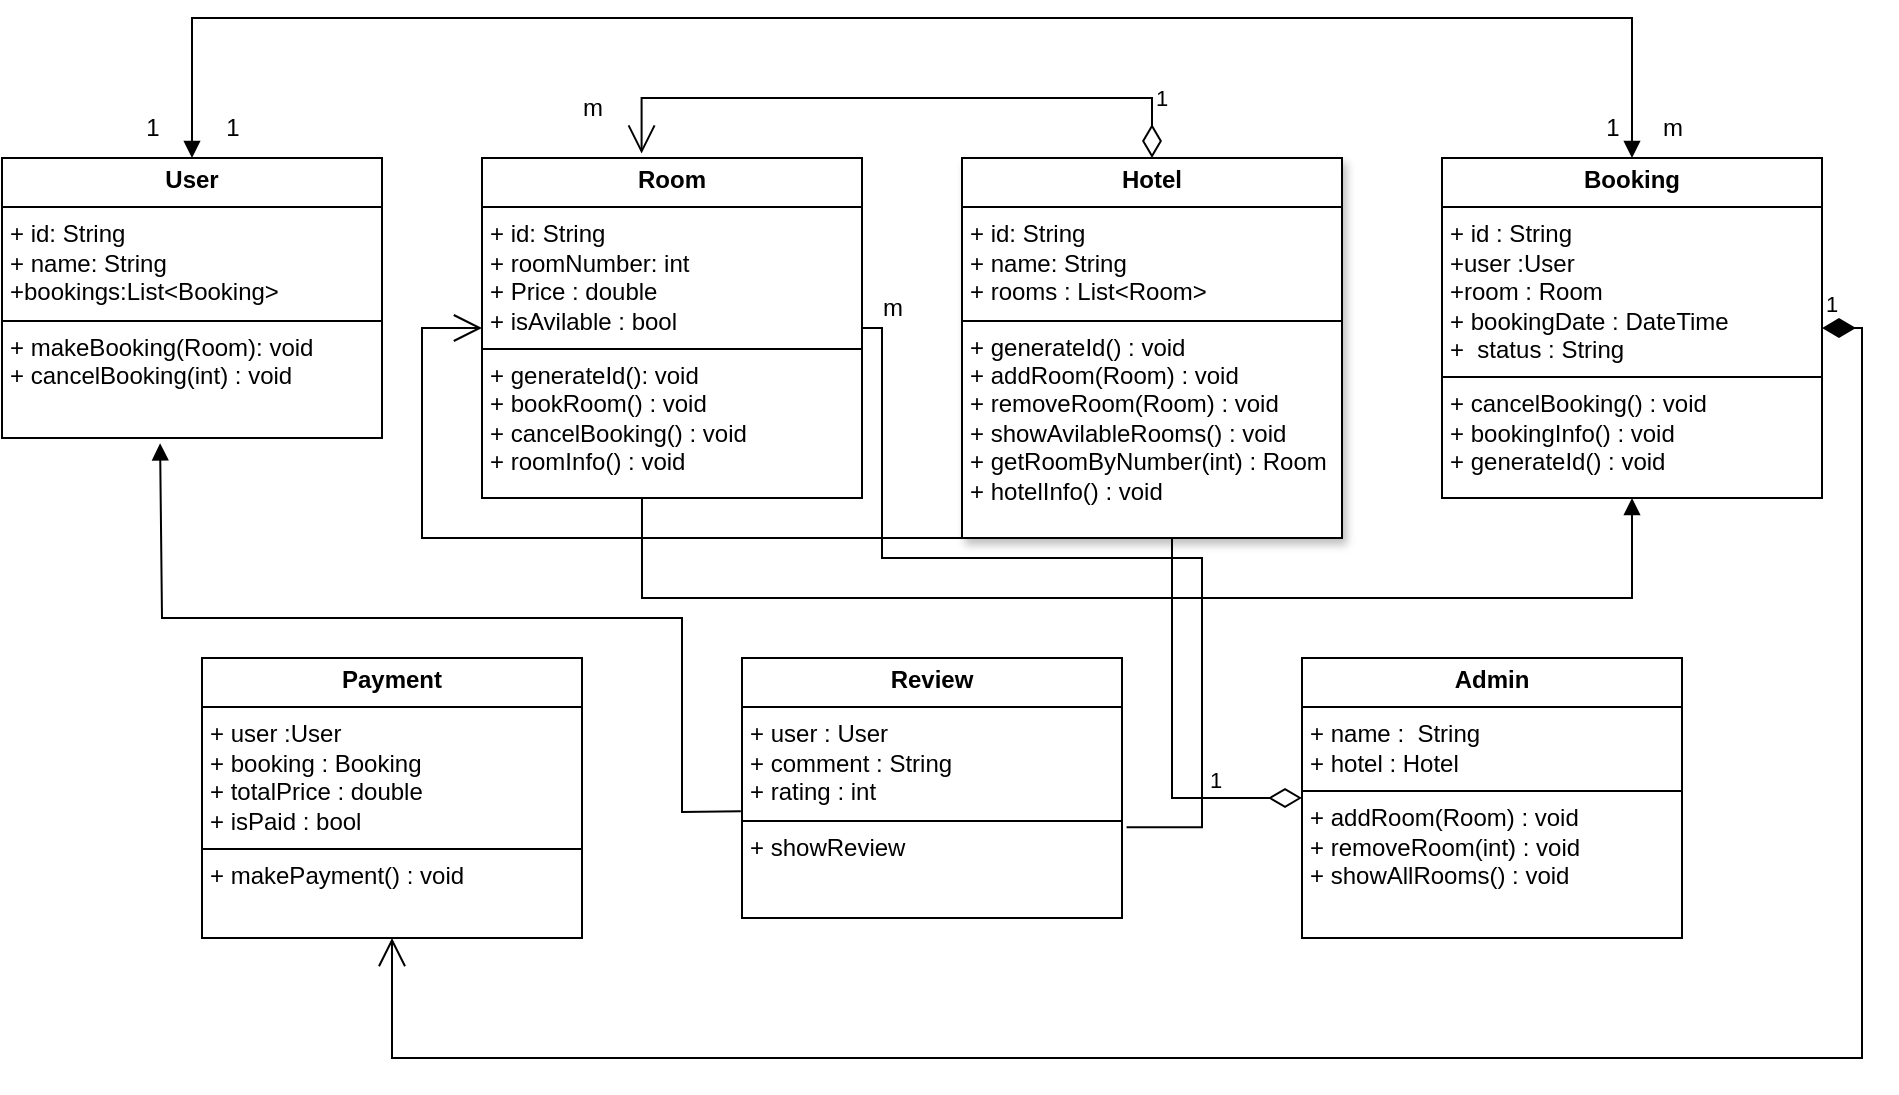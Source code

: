 <mxfile version="26.0.16">
  <diagram id="C5RBs43oDa-KdzZeNtuy" name="Page-1">
    <mxGraphModel dx="2205" dy="614" grid="1" gridSize="10" guides="1" tooltips="1" connect="1" arrows="1" fold="1" page="1" pageScale="1" pageWidth="1169" pageHeight="1654" math="0" shadow="0">
      <root>
        <mxCell id="WIyWlLk6GJQsqaUBKTNV-0" />
        <mxCell id="WIyWlLk6GJQsqaUBKTNV-1" parent="WIyWlLk6GJQsqaUBKTNV-0" />
        <mxCell id="GEFMgEWsPDwJX__YeOeS-0" value="&lt;p style=&quot;margin:0px;margin-top:4px;text-align:center;&quot;&gt;&lt;b&gt;Payment&lt;/b&gt;&lt;/p&gt;&lt;hr size=&quot;1&quot; style=&quot;border-style:solid;&quot;&gt;&lt;p style=&quot;margin:0px;margin-left:4px;&quot;&gt;+ user :User&lt;br&gt;&lt;/p&gt;&lt;p style=&quot;margin:0px;margin-left:4px;&quot;&gt;+ booking : Booking&lt;/p&gt;&lt;p style=&quot;margin:0px;margin-left:4px;&quot;&gt;+ totalPrice : double&lt;/p&gt;&lt;p style=&quot;margin:0px;margin-left:4px;&quot;&gt;+ isPaid : bool&lt;/p&gt;&lt;hr size=&quot;1&quot; style=&quot;border-style:solid;&quot;&gt;&lt;p style=&quot;margin:0px;margin-left:4px;&quot;&gt;+ makePayment() : void&amp;nbsp;&lt;br&gt;&lt;/p&gt;" style="verticalAlign=top;align=left;overflow=fill;html=1;whiteSpace=wrap;fillColor=light-dark(#FFFFFF,#000000);" parent="WIyWlLk6GJQsqaUBKTNV-1" vertex="1">
          <mxGeometry x="-30" y="360" width="190" height="140" as="geometry" />
        </mxCell>
        <mxCell id="GEFMgEWsPDwJX__YeOeS-1" value="&lt;p style=&quot;margin:0px;margin-top:4px;text-align:center;&quot;&gt;&lt;b&gt;Review&lt;/b&gt;&lt;/p&gt;&lt;hr size=&quot;1&quot; style=&quot;border-style:solid;&quot;&gt;&lt;p style=&quot;margin:0px;margin-left:4px;&quot;&gt;+ user : User&lt;/p&gt;&lt;p style=&quot;margin:0px;margin-left:4px;&quot;&gt;+ comment : String&lt;br&gt;+ rating : int&lt;/p&gt;&lt;hr size=&quot;1&quot; style=&quot;border-style:solid;&quot;&gt;&lt;p style=&quot;margin:0px;margin-left:4px;&quot;&gt;+ showReview&lt;br&gt;&lt;/p&gt;" style="verticalAlign=top;align=left;overflow=fill;html=1;whiteSpace=wrap;fillColor=light-dark(#FFFFFF,#000000);" parent="WIyWlLk6GJQsqaUBKTNV-1" vertex="1">
          <mxGeometry x="240" y="360" width="190" height="130" as="geometry" />
        </mxCell>
        <mxCell id="GEFMgEWsPDwJX__YeOeS-2" value="&lt;p style=&quot;margin:0px;margin-top:4px;text-align:center;&quot;&gt;&lt;b&gt;Admin&lt;/b&gt;&lt;/p&gt;&lt;hr size=&quot;1&quot; style=&quot;border-style:solid;&quot;&gt;&lt;p style=&quot;margin:0px;margin-left:4px;&quot;&gt;+ name :&amp;nbsp; String&lt;/p&gt;&lt;p style=&quot;margin:0px;margin-left:4px;&quot;&gt;+ hotel : Hotel&lt;/p&gt;&lt;hr size=&quot;1&quot; style=&quot;border-style:solid;&quot;&gt;&lt;p style=&quot;margin:0px;margin-left:4px;&quot;&gt;+ addRoom(Room) : void&lt;br&gt;&lt;/p&gt;&lt;p style=&quot;margin:0px;margin-left:4px;&quot;&gt;+ removeRoom(int) : void&lt;/p&gt;&lt;p style=&quot;margin:0px;margin-left:4px;&quot;&gt;+ showAllRooms() : void&lt;/p&gt;" style="verticalAlign=top;align=left;overflow=fill;html=1;whiteSpace=wrap;fillColor=light-dark(#FFFFFF,#000000);" parent="WIyWlLk6GJQsqaUBKTNV-1" vertex="1">
          <mxGeometry x="520" y="360" width="190" height="140" as="geometry" />
        </mxCell>
        <mxCell id="GEFMgEWsPDwJX__YeOeS-3" value="&lt;p style=&quot;margin:0px;margin-top:4px;text-align:center;&quot;&gt;&lt;b&gt;Booking&lt;/b&gt;&lt;/p&gt;&lt;hr size=&quot;1&quot; style=&quot;border-style:solid;&quot;&gt;&lt;p style=&quot;margin:0px;margin-left:4px;&quot;&gt;+ id : String&lt;/p&gt;&lt;p style=&quot;margin:0px;margin-left:4px;&quot;&gt;+user :User&lt;/p&gt;&lt;p style=&quot;margin:0px;margin-left:4px;&quot;&gt;+room : Room&amp;nbsp;&lt;/p&gt;&lt;p style=&quot;margin:0px;margin-left:4px;&quot;&gt;+ bookingDate : DateTime&lt;br&gt;+&amp;nbsp; status : String&lt;/p&gt;&lt;hr size=&quot;1&quot; style=&quot;border-style:solid;&quot;&gt;&lt;p style=&quot;margin:0px;margin-left:4px;&quot;&gt;+ cancelBooking() : void&lt;br&gt;&lt;/p&gt;&lt;p style=&quot;margin:0px;margin-left:4px;&quot;&gt;+ bookingInfo() : void&lt;/p&gt;&lt;p style=&quot;margin:0px;margin-left:4px;&quot;&gt;+ generateId() : void&lt;/p&gt;" style="verticalAlign=top;align=left;overflow=fill;html=1;whiteSpace=wrap;fillColor=light-dark(#FFFFFF,#000000);" parent="WIyWlLk6GJQsqaUBKTNV-1" vertex="1">
          <mxGeometry x="590" y="110" width="190" height="170" as="geometry" />
        </mxCell>
        <mxCell id="GEFMgEWsPDwJX__YeOeS-4" value="&lt;p style=&quot;margin:0px;margin-top:4px;text-align:center;&quot;&gt;&lt;b&gt;Hotel&lt;/b&gt;&lt;/p&gt;&lt;hr size=&quot;1&quot; style=&quot;border-style:solid;&quot;&gt;&lt;p style=&quot;margin:0px;margin-left:4px;&quot;&gt;+ id: String&lt;br&gt;+ name: String&lt;/p&gt;&lt;p style=&quot;margin:0px;margin-left:4px;&quot;&gt;+ rooms : List&amp;lt;Room&amp;gt;&lt;/p&gt;&lt;hr size=&quot;1&quot; style=&quot;border-style:solid;&quot;&gt;&lt;p style=&quot;margin:0px;margin-left:4px;&quot;&gt;&lt;span style=&quot;background-color: transparent; color: light-dark(rgb(0, 0, 0), rgb(255, 255, 255));&quot;&gt;+ generateId() : void&lt;/span&gt;&lt;/p&gt;&lt;p style=&quot;margin:0px;margin-left:4px;&quot;&gt;+ addRoom(Room) : void&amp;nbsp;&lt;/p&gt;&lt;p style=&quot;margin:0px;margin-left:4px;&quot;&gt;+ removeRoom(Room) : void&lt;/p&gt;&lt;p style=&quot;margin:0px;margin-left:4px;&quot;&gt;+ showAvilableRooms() : void&lt;/p&gt;&lt;p style=&quot;margin:0px;margin-left:4px;&quot;&gt;+ getRoomByNumber(int) : Room&lt;/p&gt;&lt;p style=&quot;margin:0px;margin-left:4px;&quot;&gt;+ hotelInfo() : void&lt;/p&gt;&lt;p style=&quot;margin:0px;margin-left:4px;&quot;&gt;&lt;br&gt;&lt;/p&gt;&lt;p style=&quot;margin:0px;margin-left:4px;&quot;&gt;&lt;br&gt;&lt;/p&gt;" style="verticalAlign=top;align=left;overflow=fill;html=1;whiteSpace=wrap;shadow=1;fillColor=light-dark(#FFFFFF,#000000);" parent="WIyWlLk6GJQsqaUBKTNV-1" vertex="1">
          <mxGeometry x="350" y="110" width="190" height="190" as="geometry" />
        </mxCell>
        <mxCell id="GEFMgEWsPDwJX__YeOeS-5" value="&lt;p style=&quot;margin:0px;margin-top:4px;text-align:center;&quot;&gt;&lt;b&gt;User&lt;/b&gt;&lt;/p&gt;&lt;hr size=&quot;1&quot; style=&quot;border-style:solid;&quot;&gt;&lt;p style=&quot;margin:0px;margin-left:4px;&quot;&gt;+ id: String&lt;br&gt;+ name: String&lt;/p&gt;&lt;p style=&quot;margin:0px;margin-left:4px;&quot;&gt;+bookings:List&amp;lt;Booking&amp;gt;&lt;/p&gt;&lt;hr size=&quot;1&quot; style=&quot;border-style:solid;&quot;&gt;&lt;p style=&quot;margin:0px;margin-left:4px;&quot;&gt;+ makeBooking(Room): void&lt;br&gt;+ cancelBooking(int) : void&lt;/p&gt;" style="verticalAlign=top;align=left;overflow=fill;html=1;whiteSpace=wrap;fillColor=light-dark(#FFFFFF,#000000);" parent="WIyWlLk6GJQsqaUBKTNV-1" vertex="1">
          <mxGeometry x="-130" y="110" width="190" height="140" as="geometry" />
        </mxCell>
        <mxCell id="GEFMgEWsPDwJX__YeOeS-6" value="&lt;p style=&quot;margin:0px;margin-top:4px;text-align:center;&quot;&gt;&lt;b&gt;Room&lt;/b&gt;&lt;/p&gt;&lt;hr size=&quot;1&quot; style=&quot;border-style:solid;&quot;&gt;&lt;p style=&quot;margin:0px;margin-left:4px;&quot;&gt;+ id: String&lt;br&gt;+ roomNumber: int&lt;/p&gt;&lt;p style=&quot;margin:0px;margin-left:4px;&quot;&gt;+ Price : double&lt;/p&gt;&lt;p style=&quot;margin:0px;margin-left:4px;&quot;&gt;+ isAvilable : bool&lt;/p&gt;&lt;hr size=&quot;1&quot; style=&quot;border-style:solid;&quot;&gt;&lt;p style=&quot;margin:0px;margin-left:4px;&quot;&gt;&lt;span style=&quot;background-color: transparent; color: light-dark(rgb(0, 0, 0), rgb(255, 255, 255));&quot;&gt;+ generateId(): void&lt;/span&gt;&lt;/p&gt;&lt;p style=&quot;margin:0px;margin-left:4px;&quot;&gt;&lt;span style=&quot;background-color: transparent; color: light-dark(rgb(0, 0, 0), rgb(255, 255, 255));&quot;&gt;+ bookRoom() : void&lt;/span&gt;&lt;/p&gt;&lt;p style=&quot;margin:0px;margin-left:4px;&quot;&gt;&lt;span style=&quot;background-color: transparent; color: light-dark(rgb(0, 0, 0), rgb(255, 255, 255));&quot;&gt;+ cancelBooking() : void&lt;/span&gt;&lt;/p&gt;&lt;p style=&quot;margin:0px;margin-left:4px;&quot;&gt;&lt;span style=&quot;background-color: transparent; color: light-dark(rgb(0, 0, 0), rgb(255, 255, 255));&quot;&gt;+ roomInfo() : void&lt;/span&gt;&lt;/p&gt;" style="verticalAlign=top;align=left;overflow=fill;html=1;whiteSpace=wrap;fillColor=light-dark(#FFFFFF,#000000);" parent="WIyWlLk6GJQsqaUBKTNV-1" vertex="1">
          <mxGeometry x="110" y="110" width="190" height="170" as="geometry" />
        </mxCell>
        <mxCell id="7bZTiH1uHaqf1MZLNkyA-0" value="" style="endArrow=block;startArrow=block;endFill=1;startFill=1;html=1;rounded=0;exitX=0.5;exitY=0;exitDx=0;exitDy=0;entryX=0.5;entryY=0;entryDx=0;entryDy=0;" edge="1" parent="WIyWlLk6GJQsqaUBKTNV-1" source="GEFMgEWsPDwJX__YeOeS-5" target="GEFMgEWsPDwJX__YeOeS-3">
          <mxGeometry width="160" relative="1" as="geometry">
            <mxPoint x="-50" y="50" as="sourcePoint" />
            <mxPoint x="690" y="40" as="targetPoint" />
            <Array as="points">
              <mxPoint x="-35" y="40" />
              <mxPoint x="685" y="40" />
            </Array>
          </mxGeometry>
        </mxCell>
        <mxCell id="7bZTiH1uHaqf1MZLNkyA-1" value="1" style="endArrow=open;html=1;endSize=12;startArrow=diamondThin;startSize=14;startFill=0;edgeStyle=orthogonalEdgeStyle;align=left;verticalAlign=bottom;rounded=0;exitX=0.5;exitY=0;exitDx=0;exitDy=0;entryX=0.42;entryY=-0.013;entryDx=0;entryDy=0;entryPerimeter=0;" edge="1" parent="WIyWlLk6GJQsqaUBKTNV-1" source="GEFMgEWsPDwJX__YeOeS-4" target="GEFMgEWsPDwJX__YeOeS-6">
          <mxGeometry x="-0.862" relative="1" as="geometry">
            <mxPoint x="440" y="100" as="sourcePoint" />
            <mxPoint x="190" y="100" as="targetPoint" />
            <Array as="points">
              <mxPoint x="445" y="80" />
              <mxPoint x="190" y="80" />
            </Array>
            <mxPoint as="offset" />
          </mxGeometry>
        </mxCell>
        <mxCell id="7bZTiH1uHaqf1MZLNkyA-6" value="" style="html=1;verticalAlign=bottom;endArrow=block;curved=0;rounded=0;entryX=0.5;entryY=1;entryDx=0;entryDy=0;exitX=0.421;exitY=1;exitDx=0;exitDy=0;exitPerimeter=0;" edge="1" parent="WIyWlLk6GJQsqaUBKTNV-1" source="GEFMgEWsPDwJX__YeOeS-6" target="GEFMgEWsPDwJX__YeOeS-3">
          <mxGeometry width="80" relative="1" as="geometry">
            <mxPoint x="190" y="330" as="sourcePoint" />
            <mxPoint x="690" y="330" as="targetPoint" />
            <Array as="points">
              <mxPoint x="190" y="330" />
              <mxPoint x="685" y="330" />
            </Array>
          </mxGeometry>
        </mxCell>
        <mxCell id="7bZTiH1uHaqf1MZLNkyA-7" value="1" style="endArrow=open;html=1;endSize=12;startArrow=diamondThin;startSize=14;startFill=1;edgeStyle=orthogonalEdgeStyle;align=left;verticalAlign=bottom;rounded=0;exitX=1;exitY=0.5;exitDx=0;exitDy=0;" edge="1" parent="WIyWlLk6GJQsqaUBKTNV-1" source="GEFMgEWsPDwJX__YeOeS-3" target="GEFMgEWsPDwJX__YeOeS-0">
          <mxGeometry x="-1" y="3" relative="1" as="geometry">
            <mxPoint x="800" y="190" as="sourcePoint" />
            <mxPoint x="420" y="240" as="targetPoint" />
            <Array as="points">
              <mxPoint x="800" y="195" />
              <mxPoint x="800" y="560" />
              <mxPoint x="65" y="560" />
            </Array>
          </mxGeometry>
        </mxCell>
        <mxCell id="7bZTiH1uHaqf1MZLNkyA-21" value="" style="html=1;verticalAlign=bottom;endArrow=block;curved=0;rounded=0;exitX=-0.003;exitY=0.589;exitDx=0;exitDy=0;exitPerimeter=0;entryX=0.416;entryY=1.019;entryDx=0;entryDy=0;entryPerimeter=0;" edge="1" parent="WIyWlLk6GJQsqaUBKTNV-1" source="GEFMgEWsPDwJX__YeOeS-1" target="GEFMgEWsPDwJX__YeOeS-5">
          <mxGeometry width="80" relative="1" as="geometry">
            <mxPoint x="310" y="280" as="sourcePoint" />
            <mxPoint x="390" y="280" as="targetPoint" />
            <Array as="points">
              <mxPoint x="210" y="437" />
              <mxPoint x="210" y="340" />
              <mxPoint x="-50" y="340" />
            </Array>
          </mxGeometry>
        </mxCell>
        <mxCell id="7bZTiH1uHaqf1MZLNkyA-23" value="" style="endArrow=none;html=1;edgeStyle=orthogonalEdgeStyle;rounded=0;exitX=1.012;exitY=0.651;exitDx=0;exitDy=0;exitPerimeter=0;entryX=1;entryY=0.5;entryDx=0;entryDy=0;" edge="1" parent="WIyWlLk6GJQsqaUBKTNV-1" source="GEFMgEWsPDwJX__YeOeS-1" target="GEFMgEWsPDwJX__YeOeS-6">
          <mxGeometry relative="1" as="geometry">
            <mxPoint x="460" y="430" as="sourcePoint" />
            <mxPoint x="310" y="190" as="targetPoint" />
            <Array as="points">
              <mxPoint x="470" y="445" />
              <mxPoint x="470" y="310" />
              <mxPoint x="310" y="310" />
              <mxPoint x="310" y="195" />
            </Array>
          </mxGeometry>
        </mxCell>
        <mxCell id="7bZTiH1uHaqf1MZLNkyA-42" value="1" style="endArrow=open;html=1;endSize=12;startArrow=diamondThin;startSize=14;startFill=0;edgeStyle=orthogonalEdgeStyle;align=left;verticalAlign=bottom;rounded=0;exitX=0;exitY=0.5;exitDx=0;exitDy=0;" edge="1" parent="WIyWlLk6GJQsqaUBKTNV-1" source="GEFMgEWsPDwJX__YeOeS-2" target="GEFMgEWsPDwJX__YeOeS-6">
          <mxGeometry x="-0.862" relative="1" as="geometry">
            <mxPoint x="450" y="120" as="sourcePoint" />
            <mxPoint x="250" y="290" as="targetPoint" />
            <Array as="points">
              <mxPoint x="455" y="430" />
              <mxPoint x="455" y="300" />
              <mxPoint x="80" y="300" />
              <mxPoint x="80" y="195" />
            </Array>
            <mxPoint as="offset" />
          </mxGeometry>
        </mxCell>
        <mxCell id="7bZTiH1uHaqf1MZLNkyA-44" value="m" style="text;html=1;align=center;verticalAlign=middle;resizable=0;points=[];autosize=1;strokeColor=none;fillColor=none;" vertex="1" parent="WIyWlLk6GJQsqaUBKTNV-1">
          <mxGeometry x="150" y="70" width="30" height="30" as="geometry" />
        </mxCell>
        <mxCell id="7bZTiH1uHaqf1MZLNkyA-45" value="m" style="text;html=1;align=center;verticalAlign=middle;resizable=0;points=[];autosize=1;strokeColor=none;fillColor=none;" vertex="1" parent="WIyWlLk6GJQsqaUBKTNV-1">
          <mxGeometry x="690" y="80" width="30" height="30" as="geometry" />
        </mxCell>
        <mxCell id="7bZTiH1uHaqf1MZLNkyA-46" value="1" style="text;html=1;align=center;verticalAlign=middle;resizable=0;points=[];autosize=1;strokeColor=none;fillColor=none;" vertex="1" parent="WIyWlLk6GJQsqaUBKTNV-1">
          <mxGeometry x="-70" y="80" width="30" height="30" as="geometry" />
        </mxCell>
        <mxCell id="7bZTiH1uHaqf1MZLNkyA-47" value="1" style="text;html=1;align=center;verticalAlign=middle;resizable=0;points=[];autosize=1;strokeColor=none;fillColor=none;" vertex="1" parent="WIyWlLk6GJQsqaUBKTNV-1">
          <mxGeometry x="660" y="80" width="30" height="30" as="geometry" />
        </mxCell>
        <mxCell id="7bZTiH1uHaqf1MZLNkyA-48" value="1" style="text;html=1;align=center;verticalAlign=middle;resizable=0;points=[];autosize=1;strokeColor=none;fillColor=none;" vertex="1" parent="WIyWlLk6GJQsqaUBKTNV-1">
          <mxGeometry x="-30" y="80" width="30" height="30" as="geometry" />
        </mxCell>
        <mxCell id="7bZTiH1uHaqf1MZLNkyA-49" value="m" style="text;html=1;align=center;verticalAlign=middle;resizable=0;points=[];autosize=1;strokeColor=none;fillColor=none;" vertex="1" parent="WIyWlLk6GJQsqaUBKTNV-1">
          <mxGeometry x="300" y="170" width="30" height="30" as="geometry" />
        </mxCell>
      </root>
    </mxGraphModel>
  </diagram>
</mxfile>
